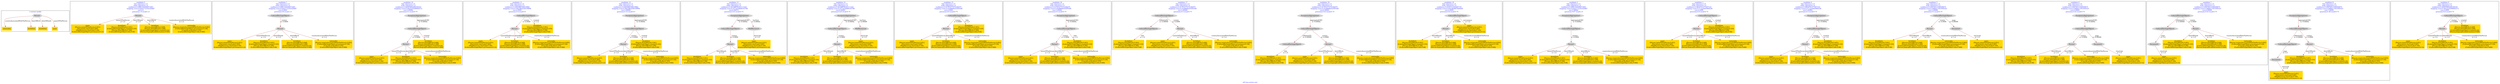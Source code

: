 digraph n0 {
fontcolor="blue"
remincross="true"
label="s03-ima-artists.xml"
subgraph cluster_0 {
label="1-correct model"
n2[style="filled",color="white",fillcolor="lightgray",label="Person1"];
n3[shape="plaintext",style="filled",fillcolor="gold",label="nationality"];
n4[shape="plaintext",style="filled",fillcolor="gold",label="birthDate"];
n5[shape="plaintext",style="filled",fillcolor="gold",label="deathDate"];
n6[shape="plaintext",style="filled",fillcolor="gold",label="name"];
}
subgraph cluster_1 {
label="candidate 0\nlink coherence:1.0\nnode coherence:1.0\nconfidence:0.4981316306973463\nmapping score:0.6243772102324487\ncost:4.0\n-precision:1.0-recall:1.0"
n8[style="filled",color="white",fillcolor="lightgray",label="Person1"];
n9[shape="plaintext",style="filled",fillcolor="gold",label="name\n[Person,nameOfThePerson,0.451]\n[Document,classLink,0.285]\n[WebResource,classLink,0.144]\n[CulturalHeritageObject,provenance,0.12]"];
n10[shape="plaintext",style="filled",fillcolor="gold",label="deathDate\n[Person,dateOfDeath,0.401]\n[CulturalHeritageObject,created,0.335]\n[Person,dateOfBirth,0.184]\n[CulturalHeritageObject,title,0.08]"];
n11[shape="plaintext",style="filled",fillcolor="gold",label="birthDate\n[Person,dateOfBirth,0.448]\n[Person,dateOfDeath,0.268]\n[CulturalHeritageObject,created,0.24]\n[Person,biographicalInformation,0.044]"];
n12[shape="plaintext",style="filled",fillcolor="gold",label="nationality\n[Person,countryAssociatedWithThePerson,0.693]\n[CulturalHeritageObject,provenance,0.136]\n[Concept,prefLabel,0.103]\n[CulturalHeritageObject,title,0.068]"];
}
subgraph cluster_2 {
label="candidate 1\nlink coherence:1.0\nnode coherence:1.0\nconfidence:0.4981316306973463\nmapping score:0.6243772102324487\ncost:4.9999\n-precision:0.8-recall:1.0"
n14[style="filled",color="white",fillcolor="lightgray",label="CulturalHeritageObject1"];
n15[style="filled",color="white",fillcolor="lightgray",label="Person1"];
n16[shape="plaintext",style="filled",fillcolor="gold",label="name\n[Person,nameOfThePerson,0.451]\n[Document,classLink,0.285]\n[WebResource,classLink,0.144]\n[CulturalHeritageObject,provenance,0.12]"];
n17[shape="plaintext",style="filled",fillcolor="gold",label="deathDate\n[Person,dateOfDeath,0.401]\n[CulturalHeritageObject,created,0.335]\n[Person,dateOfBirth,0.184]\n[CulturalHeritageObject,title,0.08]"];
n18[shape="plaintext",style="filled",fillcolor="gold",label="birthDate\n[Person,dateOfBirth,0.448]\n[Person,dateOfDeath,0.268]\n[CulturalHeritageObject,created,0.24]\n[Person,biographicalInformation,0.044]"];
n19[shape="plaintext",style="filled",fillcolor="gold",label="nationality\n[Person,countryAssociatedWithThePerson,0.693]\n[CulturalHeritageObject,provenance,0.136]\n[Concept,prefLabel,0.103]\n[CulturalHeritageObject,title,0.068]"];
}
subgraph cluster_3 {
label="candidate 10\nlink coherence:1.0\nnode coherence:1.0\nconfidence:0.44597065208358183\nmapping score:0.5653235506945272\ncost:5.99982\n-precision:0.5-recall:0.75"
n21[style="filled",color="white",fillcolor="lightgray",label="CulturalHeritageObject1"];
n22[style="filled",color="white",fillcolor="lightgray",label="Person1"];
n23[style="filled",color="white",fillcolor="lightgray",label="EuropeanaAggregation1"];
n24[shape="plaintext",style="filled",fillcolor="gold",label="birthDate\n[Person,dateOfBirth,0.448]\n[Person,dateOfDeath,0.268]\n[CulturalHeritageObject,created,0.24]\n[Person,biographicalInformation,0.044]"];
n25[shape="plaintext",style="filled",fillcolor="gold",label="name\n[Person,nameOfThePerson,0.451]\n[Document,classLink,0.285]\n[WebResource,classLink,0.144]\n[CulturalHeritageObject,provenance,0.12]"];
n26[shape="plaintext",style="filled",fillcolor="gold",label="deathDate\n[Person,dateOfDeath,0.401]\n[CulturalHeritageObject,created,0.335]\n[Person,dateOfBirth,0.184]\n[CulturalHeritageObject,title,0.08]"];
n27[shape="plaintext",style="filled",fillcolor="gold",label="nationality\n[Person,countryAssociatedWithThePerson,0.693]\n[CulturalHeritageObject,provenance,0.136]\n[Concept,prefLabel,0.103]\n[CulturalHeritageObject,title,0.068]"];
}
subgraph cluster_4 {
label="candidate 11\nlink coherence:1.0\nnode coherence:1.0\nconfidence:0.4365586769019982\nmapping score:0.5621862256339994\ncost:4.9999\n-precision:0.4-recall:0.5"
n29[style="filled",color="white",fillcolor="lightgray",label="CulturalHeritageObject1"];
n30[style="filled",color="white",fillcolor="lightgray",label="Person1"];
n31[shape="plaintext",style="filled",fillcolor="gold",label="deathDate\n[Person,dateOfDeath,0.401]\n[CulturalHeritageObject,created,0.335]\n[Person,dateOfBirth,0.184]\n[CulturalHeritageObject,title,0.08]"];
n32[shape="plaintext",style="filled",fillcolor="gold",label="name\n[Person,nameOfThePerson,0.451]\n[Document,classLink,0.285]\n[WebResource,classLink,0.144]\n[CulturalHeritageObject,provenance,0.12]"];
n33[shape="plaintext",style="filled",fillcolor="gold",label="birthDate\n[Person,dateOfBirth,0.448]\n[Person,dateOfDeath,0.268]\n[CulturalHeritageObject,created,0.24]\n[Person,biographicalInformation,0.044]"];
n34[shape="plaintext",style="filled",fillcolor="gold",label="nationality\n[Person,countryAssociatedWithThePerson,0.693]\n[CulturalHeritageObject,provenance,0.136]\n[Concept,prefLabel,0.103]\n[CulturalHeritageObject,title,0.068]"];
}
subgraph cluster_5 {
label="candidate 12\nlink coherence:1.0\nnode coherence:1.0\nconfidence:0.4365586769019982\nmapping score:0.5621862256339994\ncost:5.99982\n-precision:0.33-recall:0.5"
n36[style="filled",color="white",fillcolor="lightgray",label="CulturalHeritageObject1"];
n37[style="filled",color="white",fillcolor="lightgray",label="Person1"];
n38[style="filled",color="white",fillcolor="lightgray",label="EuropeanaAggregation1"];
n39[shape="plaintext",style="filled",fillcolor="gold",label="deathDate\n[Person,dateOfDeath,0.401]\n[CulturalHeritageObject,created,0.335]\n[Person,dateOfBirth,0.184]\n[CulturalHeritageObject,title,0.08]"];
n40[shape="plaintext",style="filled",fillcolor="gold",label="name\n[Person,nameOfThePerson,0.451]\n[Document,classLink,0.285]\n[WebResource,classLink,0.144]\n[CulturalHeritageObject,provenance,0.12]"];
n41[shape="plaintext",style="filled",fillcolor="gold",label="birthDate\n[Person,dateOfBirth,0.448]\n[Person,dateOfDeath,0.268]\n[CulturalHeritageObject,created,0.24]\n[Person,biographicalInformation,0.044]"];
n42[shape="plaintext",style="filled",fillcolor="gold",label="nationality\n[Person,countryAssociatedWithThePerson,0.693]\n[CulturalHeritageObject,provenance,0.136]\n[Concept,prefLabel,0.103]\n[CulturalHeritageObject,title,0.068]"];
}
subgraph cluster_6 {
label="candidate 13\nlink coherence:1.0\nnode coherence:1.0\nconfidence:0.42148978183111224\nmapping score:0.5571632606103708\ncost:6.99974\n-precision:0.43-recall:0.75"
n44[style="filled",color="white",fillcolor="lightgray",label="CulturalHeritageObject1"];
n45[style="filled",color="white",fillcolor="lightgray",label="Person1"];
n46[style="filled",color="white",fillcolor="lightgray",label="EuropeanaAggregation1"];
n47[style="filled",color="white",fillcolor="lightgray",label="WebResource1"];
n48[shape="plaintext",style="filled",fillcolor="gold",label="name\n[Person,nameOfThePerson,0.451]\n[Document,classLink,0.285]\n[WebResource,classLink,0.144]\n[CulturalHeritageObject,provenance,0.12]"];
n49[shape="plaintext",style="filled",fillcolor="gold",label="deathDate\n[Person,dateOfDeath,0.401]\n[CulturalHeritageObject,created,0.335]\n[Person,dateOfBirth,0.184]\n[CulturalHeritageObject,title,0.08]"];
n50[shape="plaintext",style="filled",fillcolor="gold",label="birthDate\n[Person,dateOfBirth,0.448]\n[Person,dateOfDeath,0.268]\n[CulturalHeritageObject,created,0.24]\n[Person,biographicalInformation,0.044]"];
n51[shape="plaintext",style="filled",fillcolor="gold",label="nationality\n[Person,countryAssociatedWithThePerson,0.693]\n[CulturalHeritageObject,provenance,0.136]\n[Concept,prefLabel,0.103]\n[CulturalHeritageObject,title,0.068]"];
}
subgraph cluster_7 {
label="candidate 14\nlink coherence:1.0\nnode coherence:1.0\nconfidence:0.42148978183111224\nmapping score:0.5571632606103708\ncost:6.99981\n-precision:0.43-recall:0.75"
n53[style="filled",color="white",fillcolor="lightgray",label="CulturalHeritageObject1"];
n54[style="filled",color="white",fillcolor="lightgray",label="Person1"];
n55[style="filled",color="white",fillcolor="lightgray",label="EuropeanaAggregation1"];
n56[style="filled",color="white",fillcolor="lightgray",label="WebResource2"];
n57[shape="plaintext",style="filled",fillcolor="gold",label="name\n[Person,nameOfThePerson,0.451]\n[Document,classLink,0.285]\n[WebResource,classLink,0.144]\n[CulturalHeritageObject,provenance,0.12]"];
n58[shape="plaintext",style="filled",fillcolor="gold",label="deathDate\n[Person,dateOfDeath,0.401]\n[CulturalHeritageObject,created,0.335]\n[Person,dateOfBirth,0.184]\n[CulturalHeritageObject,title,0.08]"];
n59[shape="plaintext",style="filled",fillcolor="gold",label="birthDate\n[Person,dateOfBirth,0.448]\n[Person,dateOfDeath,0.268]\n[CulturalHeritageObject,created,0.24]\n[Person,biographicalInformation,0.044]"];
n60[shape="plaintext",style="filled",fillcolor="gold",label="nationality\n[Person,countryAssociatedWithThePerson,0.693]\n[CulturalHeritageObject,provenance,0.136]\n[Concept,prefLabel,0.103]\n[CulturalHeritageObject,title,0.068]"];
}
subgraph cluster_8 {
label="candidate 15\nlink coherence:1.0\nnode coherence:1.0\nconfidence:0.41797277575166475\nmapping score:0.5559909252505549\ncost:4.9999\n-precision:0.6-recall:0.75"
n62[style="filled",color="white",fillcolor="lightgray",label="CulturalHeritageObject1"];
n63[style="filled",color="white",fillcolor="lightgray",label="Person1"];
n64[shape="plaintext",style="filled",fillcolor="gold",label="deathDate\n[Person,dateOfDeath,0.401]\n[CulturalHeritageObject,created,0.335]\n[Person,dateOfBirth,0.184]\n[CulturalHeritageObject,title,0.08]"];
n65[shape="plaintext",style="filled",fillcolor="gold",label="name\n[Person,nameOfThePerson,0.451]\n[Document,classLink,0.285]\n[WebResource,classLink,0.144]\n[CulturalHeritageObject,provenance,0.12]"];
n66[shape="plaintext",style="filled",fillcolor="gold",label="birthDate\n[Person,dateOfBirth,0.448]\n[Person,dateOfDeath,0.268]\n[CulturalHeritageObject,created,0.24]\n[Person,biographicalInformation,0.044]"];
n67[shape="plaintext",style="filled",fillcolor="gold",label="nationality\n[Person,countryAssociatedWithThePerson,0.693]\n[CulturalHeritageObject,provenance,0.136]\n[Concept,prefLabel,0.103]\n[CulturalHeritageObject,title,0.068]"];
}
subgraph cluster_9 {
label="candidate 16\nlink coherence:1.0\nnode coherence:1.0\nconfidence:0.41797277575166475\nmapping score:0.5559909252505549\ncost:5.99982\n-precision:0.5-recall:0.75"
n69[style="filled",color="white",fillcolor="lightgray",label="CulturalHeritageObject1"];
n70[style="filled",color="white",fillcolor="lightgray",label="Person1"];
n71[style="filled",color="white",fillcolor="lightgray",label="EuropeanaAggregation1"];
n72[shape="plaintext",style="filled",fillcolor="gold",label="deathDate\n[Person,dateOfDeath,0.401]\n[CulturalHeritageObject,created,0.335]\n[Person,dateOfBirth,0.184]\n[CulturalHeritageObject,title,0.08]"];
n73[shape="plaintext",style="filled",fillcolor="gold",label="name\n[Person,nameOfThePerson,0.451]\n[Document,classLink,0.285]\n[WebResource,classLink,0.144]\n[CulturalHeritageObject,provenance,0.12]"];
n74[shape="plaintext",style="filled",fillcolor="gold",label="birthDate\n[Person,dateOfBirth,0.448]\n[Person,dateOfDeath,0.268]\n[CulturalHeritageObject,created,0.24]\n[Person,biographicalInformation,0.044]"];
n75[shape="plaintext",style="filled",fillcolor="gold",label="nationality\n[Person,countryAssociatedWithThePerson,0.693]\n[CulturalHeritageObject,provenance,0.136]\n[Concept,prefLabel,0.103]\n[CulturalHeritageObject,title,0.068]"];
}
subgraph cluster_10 {
label="candidate 17\nlink coherence:1.0\nnode coherence:1.0\nconfidence:0.41797277575166475\nmapping score:0.5559909252505549\ncost:5.99989\n-precision:0.5-recall:0.75"
n77[style="filled",color="white",fillcolor="lightgray",label="CulturalHeritageObject1"];
n78[style="filled",color="white",fillcolor="lightgray",label="CulturalHeritageObject2"];
n79[style="filled",color="white",fillcolor="lightgray",label="Person1"];
n80[shape="plaintext",style="filled",fillcolor="gold",label="deathDate\n[Person,dateOfDeath,0.401]\n[CulturalHeritageObject,created,0.335]\n[Person,dateOfBirth,0.184]\n[CulturalHeritageObject,title,0.08]"];
n81[shape="plaintext",style="filled",fillcolor="gold",label="name\n[Person,nameOfThePerson,0.451]\n[Document,classLink,0.285]\n[WebResource,classLink,0.144]\n[CulturalHeritageObject,provenance,0.12]"];
n82[shape="plaintext",style="filled",fillcolor="gold",label="birthDate\n[Person,dateOfBirth,0.448]\n[Person,dateOfDeath,0.268]\n[CulturalHeritageObject,created,0.24]\n[Person,biographicalInformation,0.044]"];
n83[shape="plaintext",style="filled",fillcolor="gold",label="nationality\n[Person,countryAssociatedWithThePerson,0.693]\n[CulturalHeritageObject,provenance,0.136]\n[Concept,prefLabel,0.103]\n[CulturalHeritageObject,title,0.068]"];
}
subgraph cluster_11 {
label="candidate 18\nlink coherence:1.0\nnode coherence:1.0\nconfidence:0.41797277575166475\nmapping score:0.5559909252505549\ncost:6.99981\n-precision:0.43-recall:0.75"
n85[style="filled",color="white",fillcolor="lightgray",label="CulturalHeritageObject1"];
n86[style="filled",color="white",fillcolor="lightgray",label="CulturalHeritageObject2"];
n87[style="filled",color="white",fillcolor="lightgray",label="Person1"];
n88[style="filled",color="white",fillcolor="lightgray",label="EuropeanaAggregation1"];
n89[shape="plaintext",style="filled",fillcolor="gold",label="deathDate\n[Person,dateOfDeath,0.401]\n[CulturalHeritageObject,created,0.335]\n[Person,dateOfBirth,0.184]\n[CulturalHeritageObject,title,0.08]"];
n90[shape="plaintext",style="filled",fillcolor="gold",label="name\n[Person,nameOfThePerson,0.451]\n[Document,classLink,0.285]\n[WebResource,classLink,0.144]\n[CulturalHeritageObject,provenance,0.12]"];
n91[shape="plaintext",style="filled",fillcolor="gold",label="birthDate\n[Person,dateOfBirth,0.448]\n[Person,dateOfDeath,0.268]\n[CulturalHeritageObject,created,0.24]\n[Person,biographicalInformation,0.044]"];
n92[shape="plaintext",style="filled",fillcolor="gold",label="nationality\n[Person,countryAssociatedWithThePerson,0.693]\n[CulturalHeritageObject,provenance,0.136]\n[Concept,prefLabel,0.103]\n[CulturalHeritageObject,title,0.068]"];
}
subgraph cluster_12 {
label="candidate 19\nlink coherence:1.0\nnode coherence:1.0\nconfidence:0.4155711555487735\nmapping score:0.5551903851829245\ncost:4.9999\n-precision:0.6-recall:0.75"
n94[style="filled",color="white",fillcolor="lightgray",label="CulturalHeritageObject1"];
n95[style="filled",color="white",fillcolor="lightgray",label="Person1"];
n96[shape="plaintext",style="filled",fillcolor="gold",label="deathDate\n[Person,dateOfDeath,0.401]\n[CulturalHeritageObject,created,0.335]\n[Person,dateOfBirth,0.184]\n[CulturalHeritageObject,title,0.08]"];
n97[shape="plaintext",style="filled",fillcolor="gold",label="birthDate\n[Person,dateOfBirth,0.448]\n[Person,dateOfDeath,0.268]\n[CulturalHeritageObject,created,0.24]\n[Person,biographicalInformation,0.044]"];
n98[shape="plaintext",style="filled",fillcolor="gold",label="name\n[Person,nameOfThePerson,0.451]\n[Document,classLink,0.285]\n[WebResource,classLink,0.144]\n[CulturalHeritageObject,provenance,0.12]"];
n99[shape="plaintext",style="filled",fillcolor="gold",label="nationality\n[Person,countryAssociatedWithThePerson,0.693]\n[CulturalHeritageObject,provenance,0.136]\n[Concept,prefLabel,0.103]\n[CulturalHeritageObject,title,0.068]"];
}
subgraph cluster_13 {
label="candidate 2\nlink coherence:1.0\nnode coherence:1.0\nconfidence:0.4981316306973463\nmapping score:0.6243772102324487\ncost:5.99982\n-precision:0.67-recall:1.0"
n101[style="filled",color="white",fillcolor="lightgray",label="CulturalHeritageObject1"];
n102[style="filled",color="white",fillcolor="lightgray",label="Person1"];
n103[style="filled",color="white",fillcolor="lightgray",label="EuropeanaAggregation1"];
n104[shape="plaintext",style="filled",fillcolor="gold",label="name\n[Person,nameOfThePerson,0.451]\n[Document,classLink,0.285]\n[WebResource,classLink,0.144]\n[CulturalHeritageObject,provenance,0.12]"];
n105[shape="plaintext",style="filled",fillcolor="gold",label="deathDate\n[Person,dateOfDeath,0.401]\n[CulturalHeritageObject,created,0.335]\n[Person,dateOfBirth,0.184]\n[CulturalHeritageObject,title,0.08]"];
n106[shape="plaintext",style="filled",fillcolor="gold",label="birthDate\n[Person,dateOfBirth,0.448]\n[Person,dateOfDeath,0.268]\n[CulturalHeritageObject,created,0.24]\n[Person,biographicalInformation,0.044]"];
n107[shape="plaintext",style="filled",fillcolor="gold",label="nationality\n[Person,countryAssociatedWithThePerson,0.693]\n[CulturalHeritageObject,provenance,0.136]\n[Concept,prefLabel,0.103]\n[CulturalHeritageObject,title,0.068]"];
}
subgraph cluster_14 {
label="candidate 3\nlink coherence:1.0\nnode coherence:1.0\nconfidence:0.4816751377007143\nmapping score:0.577225045900238\ncost:4.9999\n-precision:0.6-recall:0.75"
n109[style="filled",color="white",fillcolor="lightgray",label="CulturalHeritageObject1"];
n110[style="filled",color="white",fillcolor="lightgray",label="Person1"];
n111[shape="plaintext",style="filled",fillcolor="gold",label="deathDate\n[Person,dateOfDeath,0.401]\n[CulturalHeritageObject,created,0.335]\n[Person,dateOfBirth,0.184]\n[CulturalHeritageObject,title,0.08]"];
n112[shape="plaintext",style="filled",fillcolor="gold",label="name\n[Person,nameOfThePerson,0.451]\n[Document,classLink,0.285]\n[WebResource,classLink,0.144]\n[CulturalHeritageObject,provenance,0.12]"];
n113[shape="plaintext",style="filled",fillcolor="gold",label="birthDate\n[Person,dateOfBirth,0.448]\n[Person,dateOfDeath,0.268]\n[CulturalHeritageObject,created,0.24]\n[Person,biographicalInformation,0.044]"];
n114[shape="plaintext",style="filled",fillcolor="gold",label="nationality\n[Person,countryAssociatedWithThePerson,0.693]\n[CulturalHeritageObject,provenance,0.136]\n[Concept,prefLabel,0.103]\n[CulturalHeritageObject,title,0.068]"];
}
subgraph cluster_15 {
label="candidate 4\nlink coherence:1.0\nnode coherence:1.0\nconfidence:0.4816751377007143\nmapping score:0.577225045900238\ncost:5.99982\n-precision:0.5-recall:0.75"
n116[style="filled",color="white",fillcolor="lightgray",label="CulturalHeritageObject1"];
n117[style="filled",color="white",fillcolor="lightgray",label="Person1"];
n118[style="filled",color="white",fillcolor="lightgray",label="EuropeanaAggregation1"];
n119[shape="plaintext",style="filled",fillcolor="gold",label="deathDate\n[Person,dateOfDeath,0.401]\n[CulturalHeritageObject,created,0.335]\n[Person,dateOfBirth,0.184]\n[CulturalHeritageObject,title,0.08]"];
n120[shape="plaintext",style="filled",fillcolor="gold",label="name\n[Person,nameOfThePerson,0.451]\n[Document,classLink,0.285]\n[WebResource,classLink,0.144]\n[CulturalHeritageObject,provenance,0.12]"];
n121[shape="plaintext",style="filled",fillcolor="gold",label="birthDate\n[Person,dateOfBirth,0.448]\n[Person,dateOfDeath,0.268]\n[CulturalHeritageObject,created,0.24]\n[Person,biographicalInformation,0.044]"];
n122[shape="plaintext",style="filled",fillcolor="gold",label="nationality\n[Person,countryAssociatedWithThePerson,0.693]\n[CulturalHeritageObject,provenance,0.136]\n[Concept,prefLabel,0.103]\n[CulturalHeritageObject,title,0.068]"];
}
subgraph cluster_16 {
label="candidate 5\nlink coherence:1.0\nnode coherence:1.0\nconfidence:0.45676511558509675\nmapping score:0.5689217051950323\ncost:5.99989\n-precision:0.5-recall:0.75"
n124[style="filled",color="white",fillcolor="lightgray",label="CulturalHeritageObject1"];
n125[style="filled",color="white",fillcolor="lightgray",label="Person1"];
n126[style="filled",color="white",fillcolor="lightgray",label="Document1"];
n127[shape="plaintext",style="filled",fillcolor="gold",label="name\n[Person,nameOfThePerson,0.451]\n[Document,classLink,0.285]\n[WebResource,classLink,0.144]\n[CulturalHeritageObject,provenance,0.12]"];
n128[shape="plaintext",style="filled",fillcolor="gold",label="deathDate\n[Person,dateOfDeath,0.401]\n[CulturalHeritageObject,created,0.335]\n[Person,dateOfBirth,0.184]\n[CulturalHeritageObject,title,0.08]"];
n129[shape="plaintext",style="filled",fillcolor="gold",label="birthDate\n[Person,dateOfBirth,0.448]\n[Person,dateOfDeath,0.268]\n[CulturalHeritageObject,created,0.24]\n[Person,biographicalInformation,0.044]"];
n130[shape="plaintext",style="filled",fillcolor="gold",label="nationality\n[Person,countryAssociatedWithThePerson,0.693]\n[CulturalHeritageObject,provenance,0.136]\n[Concept,prefLabel,0.103]\n[CulturalHeritageObject,title,0.068]"];
}
subgraph cluster_17 {
label="candidate 6\nlink coherence:1.0\nnode coherence:1.0\nconfidence:0.45676511558509675\nmapping score:0.5689217051950323\ncost:6.99981\n-precision:0.43-recall:0.75"
n132[style="filled",color="white",fillcolor="lightgray",label="CulturalHeritageObject1"];
n133[style="filled",color="white",fillcolor="lightgray",label="Person1"];
n134[style="filled",color="white",fillcolor="lightgray",label="Document1"];
n135[style="filled",color="white",fillcolor="lightgray",label="EuropeanaAggregation1"];
n136[shape="plaintext",style="filled",fillcolor="gold",label="name\n[Person,nameOfThePerson,0.451]\n[Document,classLink,0.285]\n[WebResource,classLink,0.144]\n[CulturalHeritageObject,provenance,0.12]"];
n137[shape="plaintext",style="filled",fillcolor="gold",label="deathDate\n[Person,dateOfDeath,0.401]\n[CulturalHeritageObject,created,0.335]\n[Person,dateOfBirth,0.184]\n[CulturalHeritageObject,title,0.08]"];
n138[shape="plaintext",style="filled",fillcolor="gold",label="birthDate\n[Person,dateOfBirth,0.448]\n[Person,dateOfDeath,0.268]\n[CulturalHeritageObject,created,0.24]\n[Person,biographicalInformation,0.044]"];
n139[shape="plaintext",style="filled",fillcolor="gold",label="nationality\n[Person,countryAssociatedWithThePerson,0.693]\n[CulturalHeritageObject,provenance,0.136]\n[Concept,prefLabel,0.103]\n[CulturalHeritageObject,title,0.068]"];
}
subgraph cluster_18 {
label="candidate 7\nlink coherence:1.0\nnode coherence:1.0\nconfidence:0.45676511558509675\nmapping score:0.5689217051950323\ncost:6.99989\n-precision:0.43-recall:0.75"
n141[style="filled",color="white",fillcolor="lightgray",label="CulturalHeritageObject1"];
n142[style="filled",color="white",fillcolor="lightgray",label="CulturalHeritageObject2"];
n143[style="filled",color="white",fillcolor="lightgray",label="Person1"];
n144[style="filled",color="white",fillcolor="lightgray",label="Document2"];
n145[shape="plaintext",style="filled",fillcolor="gold",label="name\n[Person,nameOfThePerson,0.451]\n[Document,classLink,0.285]\n[WebResource,classLink,0.144]\n[CulturalHeritageObject,provenance,0.12]"];
n146[shape="plaintext",style="filled",fillcolor="gold",label="deathDate\n[Person,dateOfDeath,0.401]\n[CulturalHeritageObject,created,0.335]\n[Person,dateOfBirth,0.184]\n[CulturalHeritageObject,title,0.08]"];
n147[shape="plaintext",style="filled",fillcolor="gold",label="birthDate\n[Person,dateOfBirth,0.448]\n[Person,dateOfDeath,0.268]\n[CulturalHeritageObject,created,0.24]\n[Person,biographicalInformation,0.044]"];
n148[shape="plaintext",style="filled",fillcolor="gold",label="nationality\n[Person,countryAssociatedWithThePerson,0.693]\n[CulturalHeritageObject,provenance,0.136]\n[Concept,prefLabel,0.103]\n[CulturalHeritageObject,title,0.068]"];
}
subgraph cluster_19 {
label="candidate 8\nlink coherence:1.0\nnode coherence:1.0\nconfidence:0.45676511558509675\nmapping score:0.5689217051950323\ncost:7.99981\n-precision:0.38-recall:0.75"
n150[style="filled",color="white",fillcolor="lightgray",label="CulturalHeritageObject1"];
n151[style="filled",color="white",fillcolor="lightgray",label="CulturalHeritageObject2"];
n152[style="filled",color="white",fillcolor="lightgray",label="Person1"];
n153[style="filled",color="white",fillcolor="lightgray",label="Document2"];
n154[style="filled",color="white",fillcolor="lightgray",label="EuropeanaAggregation1"];
n155[shape="plaintext",style="filled",fillcolor="gold",label="name\n[Person,nameOfThePerson,0.451]\n[Document,classLink,0.285]\n[WebResource,classLink,0.144]\n[CulturalHeritageObject,provenance,0.12]"];
n156[shape="plaintext",style="filled",fillcolor="gold",label="deathDate\n[Person,dateOfDeath,0.401]\n[CulturalHeritageObject,created,0.335]\n[Person,dateOfBirth,0.184]\n[CulturalHeritageObject,title,0.08]"];
n157[shape="plaintext",style="filled",fillcolor="gold",label="birthDate\n[Person,dateOfBirth,0.448]\n[Person,dateOfDeath,0.268]\n[CulturalHeritageObject,created,0.24]\n[Person,biographicalInformation,0.044]"];
n158[shape="plaintext",style="filled",fillcolor="gold",label="nationality\n[Person,countryAssociatedWithThePerson,0.693]\n[CulturalHeritageObject,provenance,0.136]\n[Concept,prefLabel,0.103]\n[CulturalHeritageObject,title,0.068]"];
}
subgraph cluster_20 {
label="candidate 9\nlink coherence:1.0\nnode coherence:1.0\nconfidence:0.44597065208358183\nmapping score:0.5653235506945272\ncost:4.9999\n-precision:0.6-recall:0.75"
n160[style="filled",color="white",fillcolor="lightgray",label="CulturalHeritageObject1"];
n161[style="filled",color="white",fillcolor="lightgray",label="Person1"];
n162[shape="plaintext",style="filled",fillcolor="gold",label="birthDate\n[Person,dateOfBirth,0.448]\n[Person,dateOfDeath,0.268]\n[CulturalHeritageObject,created,0.24]\n[Person,biographicalInformation,0.044]"];
n163[shape="plaintext",style="filled",fillcolor="gold",label="name\n[Person,nameOfThePerson,0.451]\n[Document,classLink,0.285]\n[WebResource,classLink,0.144]\n[CulturalHeritageObject,provenance,0.12]"];
n164[shape="plaintext",style="filled",fillcolor="gold",label="deathDate\n[Person,dateOfDeath,0.401]\n[CulturalHeritageObject,created,0.335]\n[Person,dateOfBirth,0.184]\n[CulturalHeritageObject,title,0.08]"];
n165[shape="plaintext",style="filled",fillcolor="gold",label="nationality\n[Person,countryAssociatedWithThePerson,0.693]\n[CulturalHeritageObject,provenance,0.136]\n[Concept,prefLabel,0.103]\n[CulturalHeritageObject,title,0.068]"];
}
n2 -> n3[color="brown",fontcolor="black",label="countryAssociatedWithThePerson"]
n2 -> n4[color="brown",fontcolor="black",label="dateOfBirth"]
n2 -> n5[color="brown",fontcolor="black",label="dateOfDeath"]
n2 -> n6[color="brown",fontcolor="black",label="nameOfThePerson"]
n8 -> n9[color="brown",fontcolor="black",label="nameOfThePerson\nw=1.0"]
n8 -> n10[color="brown",fontcolor="black",label="dateOfDeath\nw=1.0"]
n8 -> n11[color="brown",fontcolor="black",label="dateOfBirth\nw=1.0"]
n8 -> n12[color="brown",fontcolor="black",label="countryAssociatedWithThePerson\nw=1.0"]
n14 -> n15[color="brown",fontcolor="black",label="creator\nw=0.9999"]
n15 -> n16[color="brown",fontcolor="black",label="nameOfThePerson\nw=1.0"]
n15 -> n17[color="brown",fontcolor="black",label="dateOfDeath\nw=1.0"]
n15 -> n18[color="brown",fontcolor="black",label="dateOfBirth\nw=1.0"]
n15 -> n19[color="brown",fontcolor="black",label="countryAssociatedWithThePerson\nw=1.0"]
n21 -> n22[color="brown",fontcolor="black",label="creator\nw=0.9999"]
n23 -> n21[color="brown",fontcolor="black",label="aggregatedCHO\nw=0.99992"]
n21 -> n24[color="brown",fontcolor="black",label="created\nw=1.0"]
n22 -> n25[color="brown",fontcolor="black",label="nameOfThePerson\nw=1.0"]
n22 -> n26[color="brown",fontcolor="black",label="dateOfDeath\nw=1.0"]
n22 -> n27[color="brown",fontcolor="black",label="countryAssociatedWithThePerson\nw=1.0"]
n29 -> n30[color="brown",fontcolor="black",label="creator\nw=0.9999"]
n29 -> n31[color="brown",fontcolor="black",label="created\nw=1.0"]
n30 -> n32[color="brown",fontcolor="black",label="nameOfThePerson\nw=1.0"]
n30 -> n33[color="brown",fontcolor="black",label="dateOfDeath\nw=1.0"]
n30 -> n34[color="brown",fontcolor="black",label="countryAssociatedWithThePerson\nw=1.0"]
n36 -> n37[color="brown",fontcolor="black",label="creator\nw=0.9999"]
n38 -> n36[color="brown",fontcolor="black",label="aggregatedCHO\nw=0.99992"]
n36 -> n39[color="brown",fontcolor="black",label="created\nw=1.0"]
n37 -> n40[color="brown",fontcolor="black",label="nameOfThePerson\nw=1.0"]
n37 -> n41[color="brown",fontcolor="black",label="dateOfDeath\nw=1.0"]
n37 -> n42[color="brown",fontcolor="black",label="countryAssociatedWithThePerson\nw=1.0"]
n44 -> n45[color="brown",fontcolor="black",label="creator\nw=0.9999"]
n46 -> n44[color="brown",fontcolor="black",label="aggregatedCHO\nw=0.99992"]
n46 -> n47[color="brown",fontcolor="black",label="hasView\nw=0.99992"]
n47 -> n48[color="brown",fontcolor="black",label="classLink\nw=1.0"]
n45 -> n49[color="brown",fontcolor="black",label="dateOfDeath\nw=1.0"]
n45 -> n50[color="brown",fontcolor="black",label="dateOfBirth\nw=1.0"]
n45 -> n51[color="brown",fontcolor="black",label="countryAssociatedWithThePerson\nw=1.0"]
n53 -> n54[color="brown",fontcolor="black",label="creator\nw=0.9999"]
n55 -> n53[color="brown",fontcolor="black",label="aggregatedCHO\nw=0.99992"]
n55 -> n56[color="brown",fontcolor="black",label="hasView\nw=0.99999"]
n56 -> n57[color="brown",fontcolor="black",label="classLink\nw=1.0"]
n54 -> n58[color="brown",fontcolor="black",label="dateOfDeath\nw=1.0"]
n54 -> n59[color="brown",fontcolor="black",label="dateOfBirth\nw=1.0"]
n54 -> n60[color="brown",fontcolor="black",label="countryAssociatedWithThePerson\nw=1.0"]
n62 -> n63[color="brown",fontcolor="black",label="creator\nw=0.9999"]
n62 -> n64[color="brown",fontcolor="black",label="title\nw=1.0"]
n63 -> n65[color="brown",fontcolor="black",label="nameOfThePerson\nw=1.0"]
n63 -> n66[color="brown",fontcolor="black",label="dateOfBirth\nw=1.0"]
n63 -> n67[color="brown",fontcolor="black",label="countryAssociatedWithThePerson\nw=1.0"]
n69 -> n70[color="brown",fontcolor="black",label="creator\nw=0.9999"]
n71 -> n69[color="brown",fontcolor="black",label="aggregatedCHO\nw=0.99992"]
n69 -> n72[color="brown",fontcolor="black",label="title\nw=1.0"]
n70 -> n73[color="brown",fontcolor="black",label="nameOfThePerson\nw=1.0"]
n70 -> n74[color="brown",fontcolor="black",label="dateOfBirth\nw=1.0"]
n70 -> n75[color="brown",fontcolor="black",label="countryAssociatedWithThePerson\nw=1.0"]
n77 -> n78[color="brown",fontcolor="black",label="isRelatedTo\nw=0.99999"]
n77 -> n79[color="brown",fontcolor="black",label="creator\nw=0.9999"]
n78 -> n80[color="brown",fontcolor="black",label="title\nw=1.0"]
n79 -> n81[color="brown",fontcolor="black",label="nameOfThePerson\nw=1.0"]
n79 -> n82[color="brown",fontcolor="black",label="dateOfBirth\nw=1.0"]
n79 -> n83[color="brown",fontcolor="black",label="countryAssociatedWithThePerson\nw=1.0"]
n85 -> n86[color="brown",fontcolor="black",label="isRelatedTo\nw=0.99999"]
n85 -> n87[color="brown",fontcolor="black",label="creator\nw=0.9999"]
n88 -> n85[color="brown",fontcolor="black",label="aggregatedCHO\nw=0.99992"]
n86 -> n89[color="brown",fontcolor="black",label="title\nw=1.0"]
n87 -> n90[color="brown",fontcolor="black",label="nameOfThePerson\nw=1.0"]
n87 -> n91[color="brown",fontcolor="black",label="dateOfBirth\nw=1.0"]
n87 -> n92[color="brown",fontcolor="black",label="countryAssociatedWithThePerson\nw=1.0"]
n94 -> n95[color="brown",fontcolor="black",label="creator\nw=0.9999"]
n95 -> n96[color="brown",fontcolor="black",label="dateOfDeath\nw=1.0"]
n95 -> n97[color="brown",fontcolor="black",label="dateOfBirth\nw=1.0"]
n94 -> n98[color="brown",fontcolor="black",label="provenance\nw=1.0"]
n95 -> n99[color="brown",fontcolor="black",label="countryAssociatedWithThePerson\nw=1.0"]
n101 -> n102[color="brown",fontcolor="black",label="creator\nw=0.9999"]
n103 -> n101[color="brown",fontcolor="black",label="aggregatedCHO\nw=0.99992"]
n102 -> n104[color="brown",fontcolor="black",label="nameOfThePerson\nw=1.0"]
n102 -> n105[color="brown",fontcolor="black",label="dateOfDeath\nw=1.0"]
n102 -> n106[color="brown",fontcolor="black",label="dateOfBirth\nw=1.0"]
n102 -> n107[color="brown",fontcolor="black",label="countryAssociatedWithThePerson\nw=1.0"]
n109 -> n110[color="brown",fontcolor="black",label="creator\nw=0.9999"]
n109 -> n111[color="brown",fontcolor="black",label="created\nw=1.0"]
n110 -> n112[color="brown",fontcolor="black",label="nameOfThePerson\nw=1.0"]
n110 -> n113[color="brown",fontcolor="black",label="dateOfBirth\nw=1.0"]
n110 -> n114[color="brown",fontcolor="black",label="countryAssociatedWithThePerson\nw=1.0"]
n116 -> n117[color="brown",fontcolor="black",label="creator\nw=0.9999"]
n118 -> n116[color="brown",fontcolor="black",label="aggregatedCHO\nw=0.99992"]
n116 -> n119[color="brown",fontcolor="black",label="created\nw=1.0"]
n117 -> n120[color="brown",fontcolor="black",label="nameOfThePerson\nw=1.0"]
n117 -> n121[color="brown",fontcolor="black",label="dateOfBirth\nw=1.0"]
n117 -> n122[color="brown",fontcolor="black",label="countryAssociatedWithThePerson\nw=1.0"]
n124 -> n125[color="brown",fontcolor="black",label="creator\nw=0.9999"]
n124 -> n126[color="brown",fontcolor="black",label="page\nw=0.99999"]
n126 -> n127[color="brown",fontcolor="black",label="classLink\nw=1.0"]
n125 -> n128[color="brown",fontcolor="black",label="dateOfDeath\nw=1.0"]
n125 -> n129[color="brown",fontcolor="black",label="dateOfBirth\nw=1.0"]
n125 -> n130[color="brown",fontcolor="black",label="countryAssociatedWithThePerson\nw=1.0"]
n132 -> n133[color="brown",fontcolor="black",label="creator\nw=0.9999"]
n132 -> n134[color="brown",fontcolor="black",label="page\nw=0.99999"]
n135 -> n132[color="brown",fontcolor="black",label="aggregatedCHO\nw=0.99992"]
n134 -> n136[color="brown",fontcolor="black",label="classLink\nw=1.0"]
n133 -> n137[color="brown",fontcolor="black",label="dateOfDeath\nw=1.0"]
n133 -> n138[color="brown",fontcolor="black",label="dateOfBirth\nw=1.0"]
n133 -> n139[color="brown",fontcolor="black",label="countryAssociatedWithThePerson\nw=1.0"]
n141 -> n142[color="brown",fontcolor="black",label="isRelatedTo\nw=0.99999"]
n141 -> n143[color="brown",fontcolor="black",label="creator\nw=0.9999"]
n142 -> n144[color="brown",fontcolor="black",label="page\nw=1.0"]
n144 -> n145[color="brown",fontcolor="black",label="classLink\nw=1.0"]
n143 -> n146[color="brown",fontcolor="black",label="dateOfDeath\nw=1.0"]
n143 -> n147[color="brown",fontcolor="black",label="dateOfBirth\nw=1.0"]
n143 -> n148[color="brown",fontcolor="black",label="countryAssociatedWithThePerson\nw=1.0"]
n150 -> n151[color="brown",fontcolor="black",label="isRelatedTo\nw=0.99999"]
n150 -> n152[color="brown",fontcolor="black",label="creator\nw=0.9999"]
n151 -> n153[color="brown",fontcolor="black",label="page\nw=1.0"]
n154 -> n150[color="brown",fontcolor="black",label="aggregatedCHO\nw=0.99992"]
n153 -> n155[color="brown",fontcolor="black",label="classLink\nw=1.0"]
n152 -> n156[color="brown",fontcolor="black",label="dateOfDeath\nw=1.0"]
n152 -> n157[color="brown",fontcolor="black",label="dateOfBirth\nw=1.0"]
n152 -> n158[color="brown",fontcolor="black",label="countryAssociatedWithThePerson\nw=1.0"]
n160 -> n161[color="brown",fontcolor="black",label="creator\nw=0.9999"]
n160 -> n162[color="brown",fontcolor="black",label="created\nw=1.0"]
n161 -> n163[color="brown",fontcolor="black",label="nameOfThePerson\nw=1.0"]
n161 -> n164[color="brown",fontcolor="black",label="dateOfDeath\nw=1.0"]
n161 -> n165[color="brown",fontcolor="black",label="countryAssociatedWithThePerson\nw=1.0"]
}
